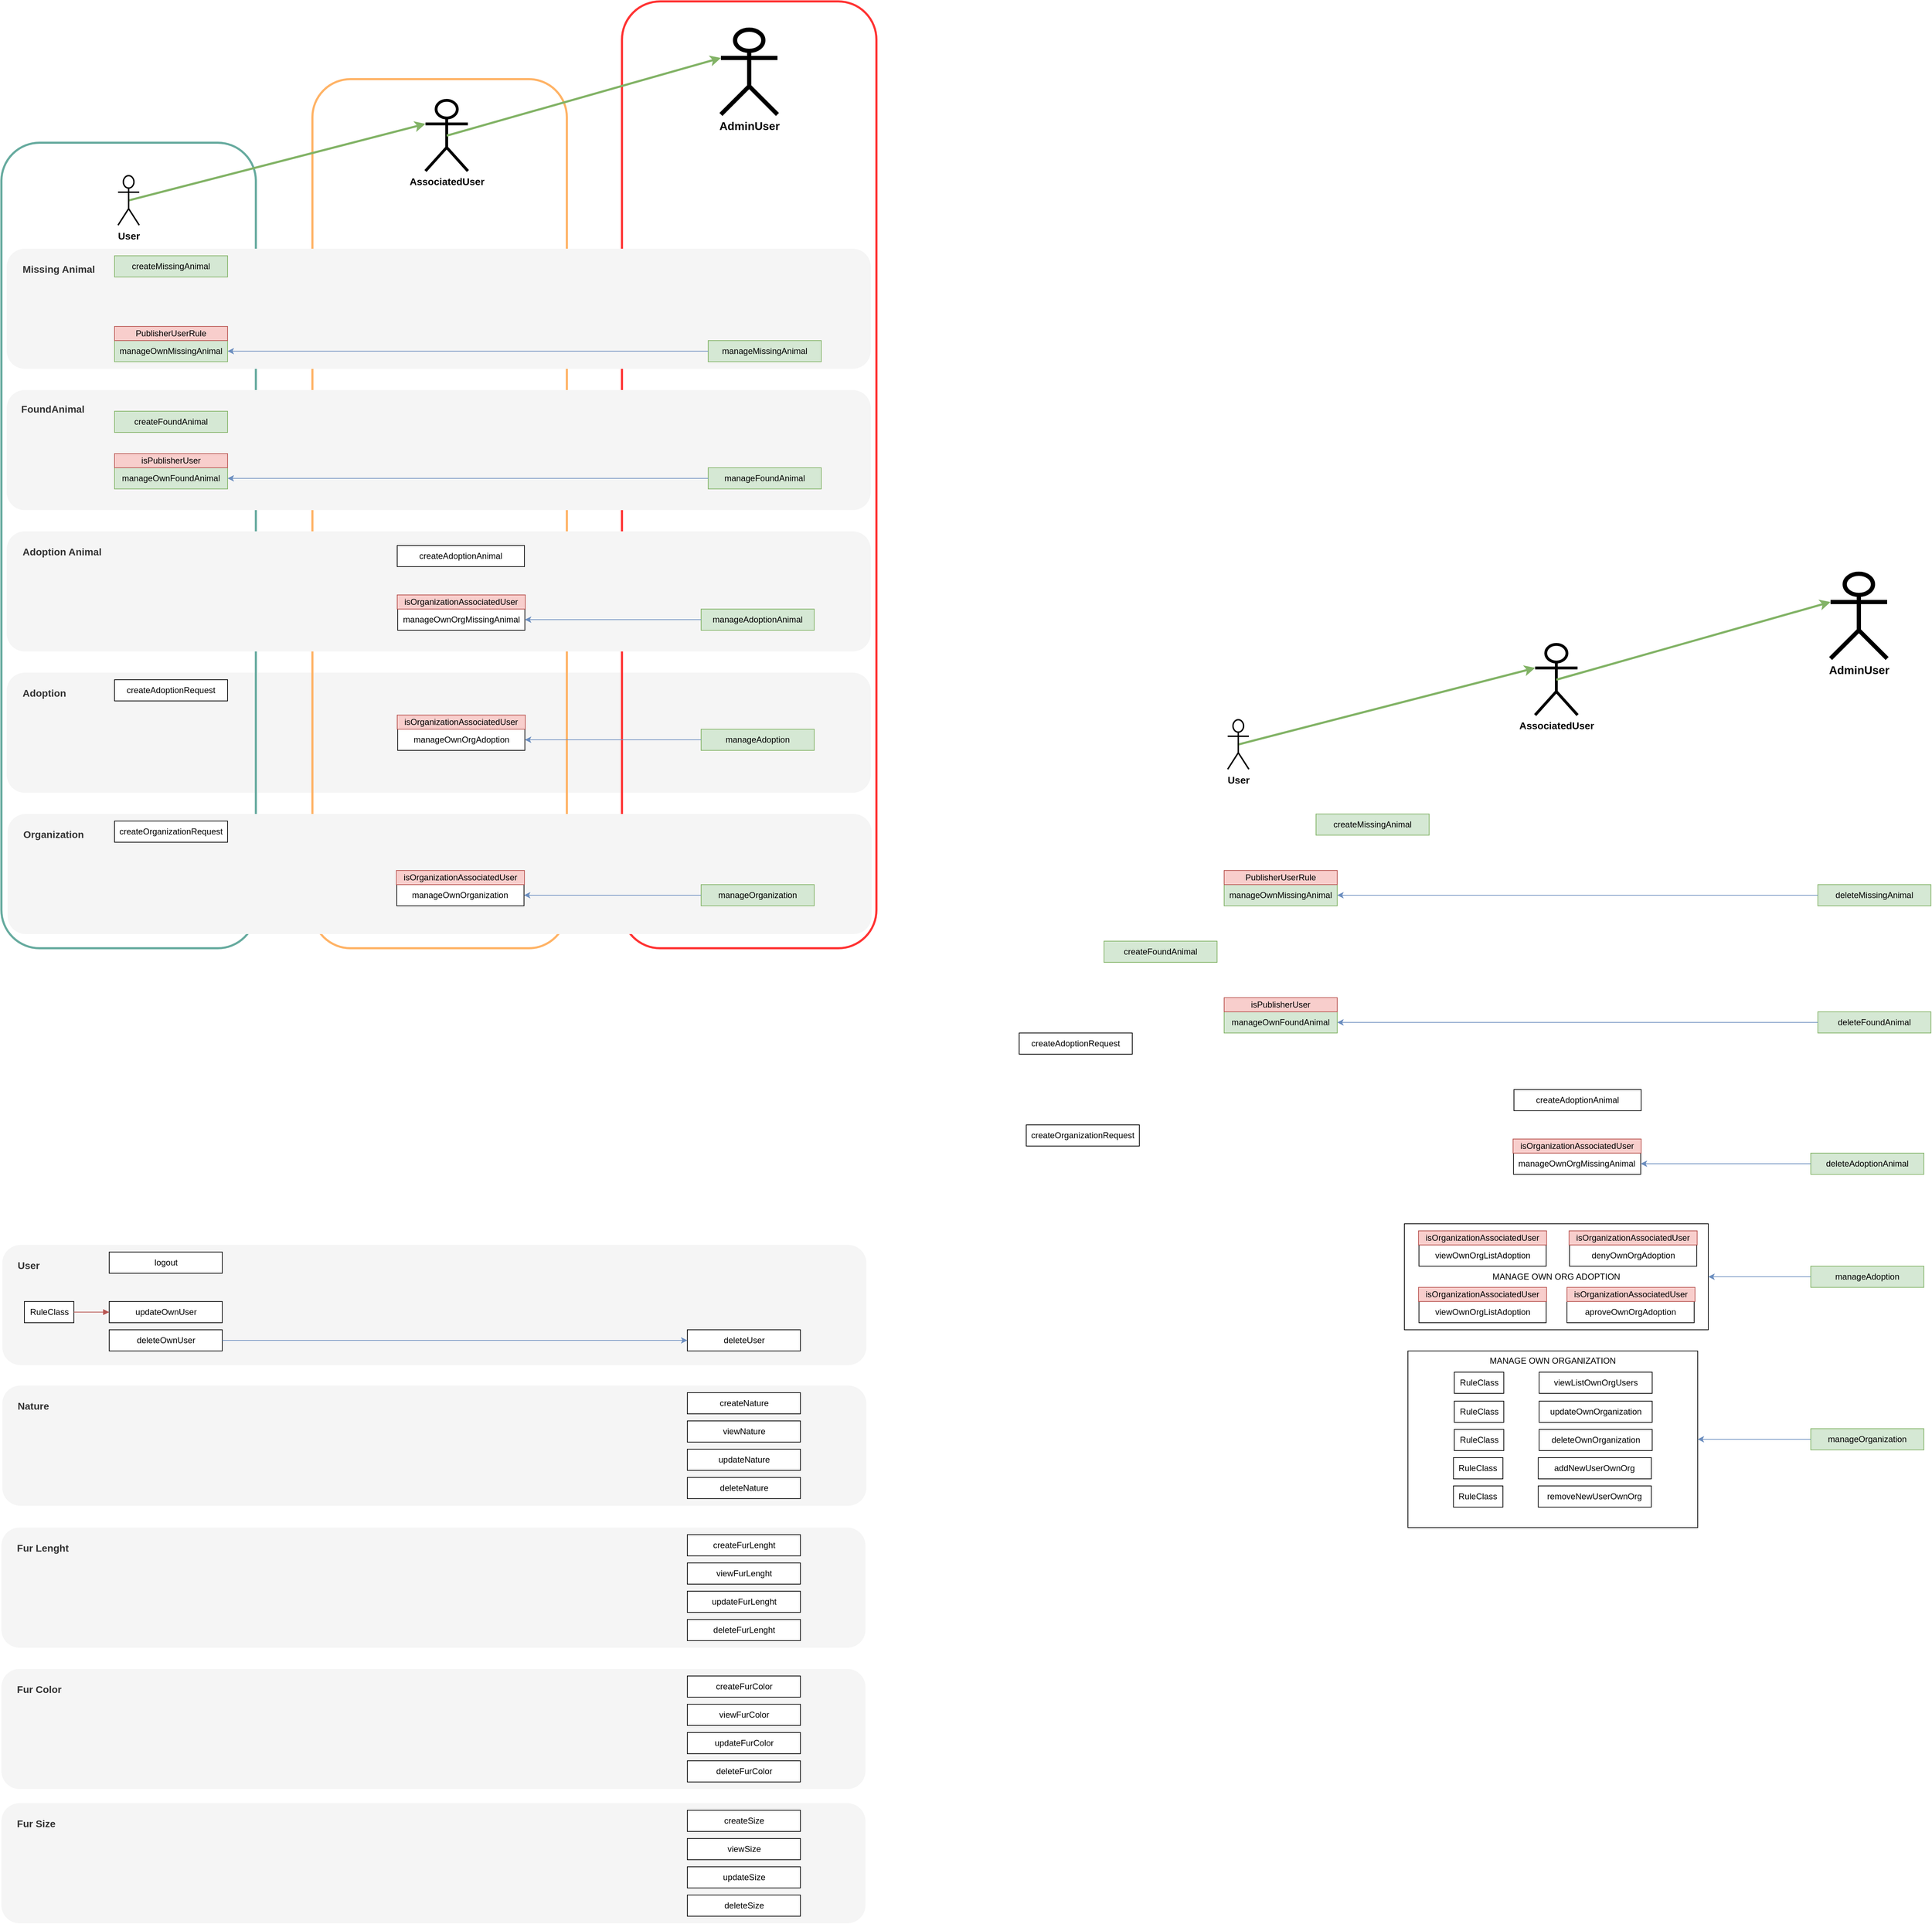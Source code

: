 <mxfile version="12.9.13" type="device"><diagram id="ZhisW9BTZJQG64e--i_X" name="Page-1"><mxGraphModel dx="4032" dy="1151" grid="1" gridSize="10" guides="1" tooltips="1" connect="1" arrows="1" fold="1" page="1" pageScale="1" pageWidth="827" pageHeight="1169" math="0" shadow="0"><root><mxCell id="0"/><mxCell id="1" parent="0"/><mxCell id="1XfWi3p61Nwcnz9VcnRa-103" value="&lt;h3&gt;Adoption&lt;/h3&gt;" style="rounded=1;whiteSpace=wrap;html=1;strokeColor=none;strokeWidth=3;fillColor=#f5f5f5;fontColor=#333333;align=left;verticalAlign=top;spacingLeft=20;" parent="1" vertex="1"><mxGeometry x="-2432.5" y="990" width="1222.5" height="170" as="geometry"/></mxCell><mxCell id="1XfWi3p61Nwcnz9VcnRa-70" value="" style="rounded=1;whiteSpace=wrap;html=1;strokeWidth=3;fillColor=none;strokeColor=#FFB366;" parent="1" vertex="1"><mxGeometry x="-2000" y="150" width="360" height="1230" as="geometry"/></mxCell><mxCell id="1XfWi3p61Nwcnz9VcnRa-206" value="" style="rounded=1;whiteSpace=wrap;html=1;strokeWidth=3;fillColor=none;strokeColor=#FF3333;" parent="1" vertex="1"><mxGeometry x="-1562" y="40" width="360" height="1340" as="geometry"/></mxCell><mxCell id="1XfWi3p61Nwcnz9VcnRa-69" value="" style="rounded=1;whiteSpace=wrap;html=1;strokeWidth=3;fillColor=none;strokeColor=#67AB9F;" parent="1" vertex="1"><mxGeometry x="-2440" y="240" width="360" height="1140" as="geometry"/></mxCell><mxCell id="1XfWi3p61Nwcnz9VcnRa-109" value="&lt;h3&gt;Fur Size&lt;/h3&gt;" style="rounded=1;whiteSpace=wrap;html=1;strokeColor=none;strokeWidth=3;fillColor=#f5f5f5;fontColor=#333333;align=left;verticalAlign=top;spacingLeft=20;" parent="1" vertex="1"><mxGeometry x="-2440" y="2590" width="1222.5" height="170" as="geometry"/></mxCell><mxCell id="1XfWi3p61Nwcnz9VcnRa-108" value="&lt;h3&gt;Fur Color&lt;/h3&gt;" style="rounded=1;whiteSpace=wrap;html=1;strokeColor=none;strokeWidth=3;fillColor=#f5f5f5;fontColor=#333333;align=left;verticalAlign=top;spacingLeft=20;" parent="1" vertex="1"><mxGeometry x="-2440" y="2400" width="1222.5" height="170" as="geometry"/></mxCell><mxCell id="1XfWi3p61Nwcnz9VcnRa-107" value="&lt;h3&gt;Fur Lenght&lt;/h3&gt;" style="rounded=1;whiteSpace=wrap;html=1;strokeColor=none;strokeWidth=3;fillColor=#f5f5f5;fontColor=#333333;align=left;verticalAlign=top;spacingLeft=20;" parent="1" vertex="1"><mxGeometry x="-2440" y="2200" width="1222.5" height="170" as="geometry"/></mxCell><mxCell id="1XfWi3p61Nwcnz9VcnRa-132" value="&lt;h3&gt;Nature&lt;/h3&gt;" style="rounded=1;whiteSpace=wrap;html=1;strokeColor=none;strokeWidth=3;fillColor=#f5f5f5;fontColor=#333333;align=left;verticalAlign=top;spacingLeft=20;" parent="1" vertex="1"><mxGeometry x="-2438.75" y="1999" width="1222.5" height="170" as="geometry"/></mxCell><mxCell id="1XfWi3p61Nwcnz9VcnRa-105" value="&lt;h3&gt;User&lt;/h3&gt;" style="rounded=1;whiteSpace=wrap;html=1;strokeColor=none;strokeWidth=3;fillColor=#f5f5f5;fontColor=#333333;align=left;verticalAlign=top;spacingLeft=20;" parent="1" vertex="1"><mxGeometry x="-2438.75" y="1800" width="1222.5" height="170" as="geometry"/></mxCell><mxCell id="1XfWi3p61Nwcnz9VcnRa-104" value="&lt;h3&gt;Organization&lt;/h3&gt;" style="rounded=1;whiteSpace=wrap;html=1;strokeColor=none;strokeWidth=3;fillColor=#f5f5f5;fontColor=#333333;align=left;verticalAlign=top;spacingLeft=20;" parent="1" vertex="1"><mxGeometry x="-2431.25" y="1190" width="1222.5" height="170" as="geometry"/></mxCell><mxCell id="1XfWi3p61Nwcnz9VcnRa-85" value="&lt;h3&gt;Adoption Animal&lt;/h3&gt;" style="rounded=1;whiteSpace=wrap;html=1;strokeColor=none;strokeWidth=3;fillColor=#f5f5f5;fontColor=#333333;align=left;verticalAlign=top;spacingLeft=20;" parent="1" vertex="1"><mxGeometry x="-2432.5" y="790" width="1222.5" height="170" as="geometry"/></mxCell><mxCell id="1XfWi3p61Nwcnz9VcnRa-96" value="&lt;h3&gt;FoundAnimal&lt;/h3&gt;" style="rounded=1;whiteSpace=wrap;html=1;strokeColor=none;strokeWidth=3;fillColor=#f5f5f5;fontColor=#333333;align=left;verticalAlign=top;spacingLeft=20;spacingTop=0;spacing=0;" parent="1" vertex="1"><mxGeometry x="-2432.5" y="590" width="1222.5" height="170" as="geometry"/></mxCell><mxCell id="1XfWi3p61Nwcnz9VcnRa-97" value="&lt;h3&gt;Missing Animal&lt;/h3&gt;" style="rounded=1;whiteSpace=wrap;html=1;strokeWidth=3;fillColor=#f5f5f5;strokeColor=none;fontColor=#333333;align=left;verticalAlign=top;fontSize=12;spacingLeft=20;" parent="1" vertex="1"><mxGeometry x="-2432.5" y="390" width="1222.5" height="170" as="geometry"/></mxCell><mxCell id="1XfWi3p61Nwcnz9VcnRa-3" value="" style="rounded=0;orthogonalLoop=1;jettySize=auto;html=1;fillColor=#d5e8d4;strokeColor=#82b366;strokeWidth=3;exitX=0.5;exitY=0.5;exitDx=0;exitDy=0;exitPerimeter=0;entryX=0;entryY=0.333;entryDx=0;entryDy=0;entryPerimeter=0;" parent="1" source="1XfWi3p61Nwcnz9VcnRa-2" target="1XfWi3p61Nwcnz9VcnRa-1" edge="1"><mxGeometry relative="1" as="geometry"><mxPoint x="-1840" y="250" as="sourcePoint"/></mxGeometry></mxCell><mxCell id="1XfWi3p61Nwcnz9VcnRa-1" value="AssociatedUser" style="shape=umlActor;verticalLabelPosition=bottom;labelBackgroundColor=#ffffff;verticalAlign=top;html=1;strokeWidth=4;fontSize=14;perimeterSpacing=0;fontStyle=1" parent="1" vertex="1"><mxGeometry x="-1840" y="180" width="60" height="100" as="geometry"/></mxCell><mxCell id="1XfWi3p61Nwcnz9VcnRa-13" style="rounded=0;orthogonalLoop=1;jettySize=auto;html=1;fillColor=#d5e8d4;strokeColor=#82b366;strokeWidth=3;exitX=0.5;exitY=0.5;exitDx=0;exitDy=0;exitPerimeter=0;entryX=0;entryY=0.333;entryDx=0;entryDy=0;entryPerimeter=0;" parent="1" source="1XfWi3p61Nwcnz9VcnRa-1" target="1XfWi3p61Nwcnz9VcnRa-207" edge="1"><mxGeometry relative="1" as="geometry"><mxPoint x="-1420.75" y="157.983" as="sourcePoint"/><mxPoint x="-1740" y="60" as="targetPoint"/></mxGeometry></mxCell><mxCell id="1XfWi3p61Nwcnz9VcnRa-38" value="createMissingAnimal" style="whiteSpace=wrap;html=1;align=center;fillColor=#d5e8d4;strokeColor=#82b366;" parent="1" vertex="1"><mxGeometry x="-2280" y="400" width="160" height="30" as="geometry"/></mxCell><mxCell id="1XfWi3p61Nwcnz9VcnRa-42" value="createAdoptionAnimal" style="whiteSpace=wrap;html=1;align=center;" parent="1" vertex="1"><mxGeometry x="-1880" y="810" width="180" height="30" as="geometry"/></mxCell><mxCell id="1XfWi3p61Nwcnz9VcnRa-43" value="manageOwnOrgMissingAnimal" style="whiteSpace=wrap;html=1;align=center;" parent="1" vertex="1"><mxGeometry x="-1879.36" y="900" width="180" height="30" as="geometry"/></mxCell><mxCell id="1XfWi3p61Nwcnz9VcnRa-46" value="createFoundAnimal" style="whiteSpace=wrap;html=1;align=center;fillColor=#d5e8d4;strokeColor=#82b366;" parent="1" vertex="1"><mxGeometry x="-2280" y="620" width="160" height="30" as="geometry"/></mxCell><mxCell id="1XfWi3p61Nwcnz9VcnRa-60" value="manageMissingAnimal" style="whiteSpace=wrap;html=1;align=center;fillColor=#d5e8d4;strokeColor=#82b366;" parent="1" vertex="1"><mxGeometry x="-1440" y="520" width="160" height="30" as="geometry"/></mxCell><mxCell id="1XfWi3p61Nwcnz9VcnRa-64" value="manageFoundAnimal" style="whiteSpace=wrap;html=1;align=center;fillColor=#d5e8d4;strokeColor=#82b366;" parent="1" vertex="1"><mxGeometry x="-1440" y="700" width="160" height="30" as="geometry"/></mxCell><mxCell id="1XfWi3p61Nwcnz9VcnRa-65" value="" style="rounded=0;orthogonalLoop=1;jettySize=auto;html=1;fillColor=#dae8fc;strokeColor=#6c8ebf;strokeWidth=1;exitX=0;exitY=0.5;exitDx=0;exitDy=0;entryX=1;entryY=0.5;entryDx=0;entryDy=0;" parent="1" source="1XfWi3p61Nwcnz9VcnRa-60" target="1XfWi3p61Nwcnz9VcnRa-39" edge="1"><mxGeometry relative="1" as="geometry"><mxPoint x="-2110" y="505" as="sourcePoint"/><mxPoint x="-1510" y="505" as="targetPoint"/></mxGeometry></mxCell><mxCell id="1XfWi3p61Nwcnz9VcnRa-67" value="" style="rounded=0;orthogonalLoop=1;jettySize=auto;html=1;fillColor=#dae8fc;strokeColor=#6c8ebf;strokeWidth=1;exitX=0;exitY=0.5;exitDx=0;exitDy=0;entryX=1;entryY=0.5;entryDx=0;entryDy=0;" parent="1" source="1XfWi3p61Nwcnz9VcnRa-64" target="1XfWi3p61Nwcnz9VcnRa-45" edge="1"><mxGeometry relative="1" as="geometry"><mxPoint x="-2110" y="705" as="sourcePoint"/><mxPoint x="-1510" y="705" as="targetPoint"/></mxGeometry></mxCell><mxCell id="1XfWi3p61Nwcnz9VcnRa-82" value="manageAdoptionAnimal" style="whiteSpace=wrap;html=1;align=center;fillColor=#d5e8d4;strokeColor=#82b366;" parent="1" vertex="1"><mxGeometry x="-1450" y="900" width="160" height="30" as="geometry"/></mxCell><mxCell id="1XfWi3p61Nwcnz9VcnRa-84" value="" style="rounded=0;orthogonalLoop=1;jettySize=auto;html=1;fillColor=#dae8fc;strokeColor=#6c8ebf;strokeWidth=1;exitX=0;exitY=0.5;exitDx=0;exitDy=0;entryX=1;entryY=0.5;entryDx=0;entryDy=0;" parent="1" source="1XfWi3p61Nwcnz9VcnRa-82" target="1XfWi3p61Nwcnz9VcnRa-43" edge="1"><mxGeometry relative="1" as="geometry"><mxPoint x="-1660" y="835" as="sourcePoint"/><mxPoint x="-1442" y="835" as="targetPoint"/></mxGeometry></mxCell><mxCell id="1XfWi3p61Nwcnz9VcnRa-2" value="User" style="shape=umlActor;verticalLabelPosition=bottom;labelBackgroundColor=#ffffff;verticalAlign=top;html=1;strokeWidth=2;fontSize=14;perimeterSpacing=0;fontStyle=1" parent="1" vertex="1"><mxGeometry x="-2275" y="286.667" width="30" height="70" as="geometry"/></mxCell><mxCell id="1XfWi3p61Nwcnz9VcnRa-75" style="edgeStyle=none;rounded=0;orthogonalLoop=1;jettySize=auto;html=1;exitX=0.5;exitY=0;exitDx=0;exitDy=0;strokeColor=#6c8ebf;strokeWidth=1;fillColor=#dae8fc;" parent="1" edge="1"><mxGeometry relative="1" as="geometry"><mxPoint x="-2200" y="640" as="sourcePoint"/><mxPoint x="-2200" y="640" as="targetPoint"/></mxGeometry></mxCell><mxCell id="1XfWi3p61Nwcnz9VcnRa-101" value="createAdoptionRequest" style="whiteSpace=wrap;html=1;align=center;" parent="1" vertex="1"><mxGeometry x="-2280" y="1000" width="160" height="30" as="geometry"/></mxCell><mxCell id="1XfWi3p61Nwcnz9VcnRa-116" value="createOrganizationRequest" style="whiteSpace=wrap;html=1;align=center;" parent="1" vertex="1"><mxGeometry x="-2280" y="1200" width="160" height="30" as="geometry"/></mxCell><mxCell id="1XfWi3p61Nwcnz9VcnRa-133" value="createNature" style="whiteSpace=wrap;html=1;align=center;" parent="1" vertex="1"><mxGeometry x="-1469.5" y="2009" width="160" height="30" as="geometry"/></mxCell><mxCell id="1XfWi3p61Nwcnz9VcnRa-134" value="updateNature" style="whiteSpace=wrap;html=1;align=center;" parent="1" vertex="1"><mxGeometry x="-1469.5" y="2089" width="160" height="30" as="geometry"/></mxCell><mxCell id="1XfWi3p61Nwcnz9VcnRa-135" value="deleteNature" style="whiteSpace=wrap;html=1;align=center;" parent="1" vertex="1"><mxGeometry x="-1469.5" y="2129" width="160" height="30" as="geometry"/></mxCell><mxCell id="1XfWi3p61Nwcnz9VcnRa-136" value="viewNature" style="whiteSpace=wrap;html=1;align=center;" parent="1" vertex="1"><mxGeometry x="-1469.5" y="2049" width="160" height="30" as="geometry"/></mxCell><mxCell id="1XfWi3p61Nwcnz9VcnRa-141" value="createFurColor" style="whiteSpace=wrap;html=1;align=center;" parent="1" vertex="1"><mxGeometry x="-1469.5" y="2410" width="160" height="30" as="geometry"/></mxCell><mxCell id="1XfWi3p61Nwcnz9VcnRa-144" value="viewFurColor" style="whiteSpace=wrap;html=1;align=center;" parent="1" vertex="1"><mxGeometry x="-1469.5" y="2450" width="160" height="30" as="geometry"/></mxCell><mxCell id="1XfWi3p61Nwcnz9VcnRa-142" value="updateFurColor" style="whiteSpace=wrap;html=1;align=center;" parent="1" vertex="1"><mxGeometry x="-1469.5" y="2490" width="160" height="30" as="geometry"/></mxCell><mxCell id="1XfWi3p61Nwcnz9VcnRa-143" value="deleteFurColor" style="whiteSpace=wrap;html=1;align=center;" parent="1" vertex="1"><mxGeometry x="-1469.5" y="2530" width="160" height="30" as="geometry"/></mxCell><mxCell id="1XfWi3p61Nwcnz9VcnRa-145" value="createSize" style="whiteSpace=wrap;html=1;align=center;" parent="1" vertex="1"><mxGeometry x="-1469.5" y="2600" width="160" height="30" as="geometry"/></mxCell><mxCell id="1XfWi3p61Nwcnz9VcnRa-148" value="viewSize" style="whiteSpace=wrap;html=1;align=center;" parent="1" vertex="1"><mxGeometry x="-1469.5" y="2640" width="160" height="30" as="geometry"/></mxCell><mxCell id="1XfWi3p61Nwcnz9VcnRa-146" value="updateSize" style="whiteSpace=wrap;html=1;align=center;" parent="1" vertex="1"><mxGeometry x="-1469.5" y="2680" width="160" height="30" as="geometry"/></mxCell><mxCell id="1XfWi3p61Nwcnz9VcnRa-147" value="deleteSize" style="whiteSpace=wrap;html=1;align=center;" parent="1" vertex="1"><mxGeometry x="-1469.5" y="2720" width="160" height="30" as="geometry"/></mxCell><mxCell id="1XfWi3p61Nwcnz9VcnRa-207" value="AdminUser" style="shape=umlActor;verticalLabelPosition=bottom;labelBackgroundColor=#ffffff;verticalAlign=top;html=1;strokeWidth=6;fontSize=16;perimeterSpacing=0;fontStyle=1" parent="1" vertex="1"><mxGeometry x="-1422" y="80" width="80" height="120" as="geometry"/></mxCell><mxCell id="1XfWi3p61Nwcnz9VcnRa-210" value="createFurLenght" style="whiteSpace=wrap;html=1;align=center;" parent="1" vertex="1"><mxGeometry x="-1469.5" y="2210" width="160" height="30" as="geometry"/></mxCell><mxCell id="1XfWi3p61Nwcnz9VcnRa-211" value="viewFurLenght" style="whiteSpace=wrap;html=1;align=center;" parent="1" vertex="1"><mxGeometry x="-1469.5" y="2250" width="160" height="30" as="geometry"/></mxCell><mxCell id="1XfWi3p61Nwcnz9VcnRa-212" value="updateFurLenght" style="whiteSpace=wrap;html=1;align=center;" parent="1" vertex="1"><mxGeometry x="-1469.5" y="2290" width="160" height="30" as="geometry"/></mxCell><mxCell id="1XfWi3p61Nwcnz9VcnRa-213" value="deleteFurLenght" style="whiteSpace=wrap;html=1;align=center;" parent="1" vertex="1"><mxGeometry x="-1469.5" y="2330" width="160" height="30" as="geometry"/></mxCell><mxCell id="1XfWi3p61Nwcnz9VcnRa-216" value="logout" style="whiteSpace=wrap;html=1;align=center;" parent="1" vertex="1"><mxGeometry x="-2287.5" y="1810" width="160" height="30" as="geometry"/></mxCell><mxCell id="1XfWi3p61Nwcnz9VcnRa-235" value="updateOwnUser" style="whiteSpace=wrap;html=1;align=center;" parent="1" vertex="1"><mxGeometry x="-2287.5" y="1880" width="160" height="30" as="geometry"/></mxCell><mxCell id="1XfWi3p61Nwcnz9VcnRa-236" value="RuleClass" style="whiteSpace=wrap;html=1;align=center;" parent="1" vertex="1"><mxGeometry x="-2407.5" y="1880" width="70" height="30" as="geometry"/></mxCell><mxCell id="1XfWi3p61Nwcnz9VcnRa-238" value="deleteUser" style="whiteSpace=wrap;html=1;align=center;" parent="1" vertex="1"><mxGeometry x="-1469.5" y="1920" width="160" height="30" as="geometry"/></mxCell><mxCell id="1XfWi3p61Nwcnz9VcnRa-241" value="deleteOwnUser" style="whiteSpace=wrap;html=1;align=center;" parent="1" vertex="1"><mxGeometry x="-2287.5" y="1920" width="160" height="30" as="geometry"/></mxCell><mxCell id="1XfWi3p61Nwcnz9VcnRa-242" value="" style="rounded=0;orthogonalLoop=1;jettySize=auto;html=1;fillColor=#dae8fc;strokeColor=#6c8ebf;strokeWidth=1;exitX=1;exitY=0.5;exitDx=0;exitDy=0;entryX=0;entryY=0.5;entryDx=0;entryDy=0;" parent="1" source="1XfWi3p61Nwcnz9VcnRa-241" target="1XfWi3p61Nwcnz9VcnRa-238" edge="1"><mxGeometry relative="1" as="geometry"><mxPoint x="-2117.5" y="1875" as="sourcePoint"/><mxPoint x="-1459.5" y="1875" as="targetPoint"/></mxGeometry></mxCell><mxCell id="1XfWi3p61Nwcnz9VcnRa-243" value="" style="endArrow=block;endFill=1;html=1;exitX=1;exitY=0.5;exitDx=0;exitDy=0;fillColor=#f8cecc;strokeColor=#b85450;entryX=0;entryY=0.5;entryDx=0;entryDy=0;" parent="1" source="1XfWi3p61Nwcnz9VcnRa-236" target="1XfWi3p61Nwcnz9VcnRa-235" edge="1"><mxGeometry width="160" relative="1" as="geometry"><mxPoint x="-1887.5" y="1715" as="sourcePoint"/><mxPoint x="-1837.5" y="1715" as="targetPoint"/></mxGeometry></mxCell><mxCell id="a-IrQEkdUPOUQQ-Qgmmh-5" value="isOrganizationAssociatedUser" style="whiteSpace=wrap;html=1;align=center;fillColor=#f8cecc;strokeColor=#b85450;" parent="1" vertex="1"><mxGeometry x="-1879.99" y="880" width="181.25" height="20" as="geometry"/></mxCell><mxCell id="a-IrQEkdUPOUQQ-Qgmmh-41" value="manageAdoption" style="whiteSpace=wrap;html=1;align=center;fillColor=#d5e8d4;strokeColor=#82b366;" parent="1" vertex="1"><mxGeometry x="-1450" y="1070" width="160" height="30" as="geometry"/></mxCell><mxCell id="a-IrQEkdUPOUQQ-Qgmmh-59" value="manageOrganization" style="whiteSpace=wrap;html=1;align=center;fillColor=#d5e8d4;strokeColor=#82b366;" parent="1" vertex="1"><mxGeometry x="-1450" y="1290" width="160" height="30" as="geometry"/></mxCell><mxCell id="a-IrQEkdUPOUQQ-Qgmmh-60" value="" style="rounded=0;orthogonalLoop=1;jettySize=auto;html=1;fillColor=#dae8fc;strokeColor=#6c8ebf;strokeWidth=1;exitX=0;exitY=0.5;exitDx=0;exitDy=0;entryX=1;entryY=0.5;entryDx=0;entryDy=0;" parent="1" source="a-IrQEkdUPOUQQ-Qgmmh-59" target="AOamWxrbzCObjracXxYK-3" edge="1"><mxGeometry relative="1" as="geometry"><mxPoint x="-1585.43" y="1115" as="sourcePoint"/><mxPoint x="-1610" y="1305" as="targetPoint"/></mxGeometry></mxCell><mxCell id="a-IrQEkdUPOUQQ-Qgmmh-42" value="" style="rounded=0;orthogonalLoop=1;jettySize=auto;html=1;fillColor=#dae8fc;strokeColor=#6c8ebf;strokeWidth=1;exitX=0;exitY=0.5;exitDx=0;exitDy=0;entryX=1;entryY=0.5;entryDx=0;entryDy=0;" parent="1" source="a-IrQEkdUPOUQQ-Qgmmh-41" target="AOamWxrbzCObjracXxYK-1" edge="1"><mxGeometry relative="1" as="geometry"><mxPoint x="-1650" y="955" as="sourcePoint"/><mxPoint x="-1595.0" y="1075" as="targetPoint"/></mxGeometry></mxCell><mxCell id="a-IrQEkdUPOUQQ-Qgmmh-63" value="" style="group" parent="1" vertex="1" connectable="0"><mxGeometry x="-2280" y="500" width="160" height="50" as="geometry"/></mxCell><mxCell id="1XfWi3p61Nwcnz9VcnRa-39" value="manageOwnMissingAnimal" style="whiteSpace=wrap;html=1;align=center;fillColor=#d5e8d4;strokeColor=#82b366;" parent="a-IrQEkdUPOUQQ-Qgmmh-63" vertex="1"><mxGeometry y="20" width="160" height="30" as="geometry"/></mxCell><mxCell id="1XfWi3p61Nwcnz9VcnRa-52" value="PublisherUserRule" style="whiteSpace=wrap;html=1;align=center;fillColor=#f8cecc;strokeColor=#b85450;" parent="a-IrQEkdUPOUQQ-Qgmmh-63" vertex="1"><mxGeometry width="160" height="20" as="geometry"/></mxCell><mxCell id="a-IrQEkdUPOUQQ-Qgmmh-64" value="" style="group" parent="1" vertex="1" connectable="0"><mxGeometry x="-2280" y="680" width="160" height="50" as="geometry"/></mxCell><mxCell id="1XfWi3p61Nwcnz9VcnRa-45" value="manageOwnFoundAnimal" style="whiteSpace=wrap;html=1;align=center;fillColor=#d5e8d4;strokeColor=#82b366;" parent="a-IrQEkdUPOUQQ-Qgmmh-64" vertex="1"><mxGeometry y="20" width="160" height="30" as="geometry"/></mxCell><mxCell id="a-IrQEkdUPOUQQ-Qgmmh-2" value="isPublisherUser" style="whiteSpace=wrap;html=1;align=center;fillColor=#f8cecc;strokeColor=#b85450;" parent="a-IrQEkdUPOUQQ-Qgmmh-64" vertex="1"><mxGeometry width="160" height="20" as="geometry"/></mxCell><mxCell id="a-IrQEkdUPOUQQ-Qgmmh-73" value="" style="rounded=0;orthogonalLoop=1;jettySize=auto;html=1;fillColor=#d5e8d4;strokeColor=#82b366;strokeWidth=3;exitX=0.5;exitY=0.5;exitDx=0;exitDy=0;exitPerimeter=0;entryX=0;entryY=0.333;entryDx=0;entryDy=0;entryPerimeter=0;" parent="1" source="a-IrQEkdUPOUQQ-Qgmmh-86" target="a-IrQEkdUPOUQQ-Qgmmh-74" edge="1"><mxGeometry relative="1" as="geometry"><mxPoint x="-270" y="1020" as="sourcePoint"/></mxGeometry></mxCell><mxCell id="a-IrQEkdUPOUQQ-Qgmmh-74" value="AssociatedUser" style="shape=umlActor;verticalLabelPosition=bottom;labelBackgroundColor=#ffffff;verticalAlign=top;html=1;strokeWidth=4;fontSize=14;perimeterSpacing=0;fontStyle=1" parent="1" vertex="1"><mxGeometry x="-270" y="950" width="60" height="100" as="geometry"/></mxCell><mxCell id="a-IrQEkdUPOUQQ-Qgmmh-75" style="rounded=0;orthogonalLoop=1;jettySize=auto;html=1;fillColor=#d5e8d4;strokeColor=#82b366;strokeWidth=3;exitX=0.5;exitY=0.5;exitDx=0;exitDy=0;exitPerimeter=0;entryX=0;entryY=0.333;entryDx=0;entryDy=0;entryPerimeter=0;" parent="1" source="a-IrQEkdUPOUQQ-Qgmmh-74" target="a-IrQEkdUPOUQQ-Qgmmh-90" edge="1"><mxGeometry relative="1" as="geometry"><mxPoint x="149.25" y="927.983" as="sourcePoint"/><mxPoint x="-170" y="830" as="targetPoint"/></mxGeometry></mxCell><mxCell id="a-IrQEkdUPOUQQ-Qgmmh-76" value="createMissingAnimal" style="whiteSpace=wrap;html=1;align=center;fillColor=#d5e8d4;strokeColor=#82b366;" parent="1" vertex="1"><mxGeometry x="-580" y="1190" width="160" height="30" as="geometry"/></mxCell><mxCell id="a-IrQEkdUPOUQQ-Qgmmh-77" value="createAdoptionAnimal" style="whiteSpace=wrap;html=1;align=center;" parent="1" vertex="1"><mxGeometry x="-300" y="1580" width="180" height="30" as="geometry"/></mxCell><mxCell id="a-IrQEkdUPOUQQ-Qgmmh-78" value="manageOwnOrgMissingAnimal" style="whiteSpace=wrap;html=1;align=center;" parent="1" vertex="1"><mxGeometry x="-300.62" y="1670" width="180" height="30" as="geometry"/></mxCell><mxCell id="a-IrQEkdUPOUQQ-Qgmmh-79" value="createFoundAnimal" style="whiteSpace=wrap;html=1;align=center;fillColor=#d5e8d4;strokeColor=#82b366;" parent="1" vertex="1"><mxGeometry x="-880" y="1370" width="160" height="30" as="geometry"/></mxCell><mxCell id="a-IrQEkdUPOUQQ-Qgmmh-80" value="deleteMissingAnimal" style="whiteSpace=wrap;html=1;align=center;fillColor=#d5e8d4;strokeColor=#82b366;" parent="1" vertex="1"><mxGeometry x="130" y="1290" width="160" height="30" as="geometry"/></mxCell><mxCell id="a-IrQEkdUPOUQQ-Qgmmh-81" value="deleteFoundAnimal" style="whiteSpace=wrap;html=1;align=center;fillColor=#d5e8d4;strokeColor=#82b366;" parent="1" vertex="1"><mxGeometry x="130" y="1470" width="160" height="30" as="geometry"/></mxCell><mxCell id="a-IrQEkdUPOUQQ-Qgmmh-82" value="" style="rounded=0;orthogonalLoop=1;jettySize=auto;html=1;fillColor=#dae8fc;strokeColor=#6c8ebf;strokeWidth=1;exitX=0;exitY=0.5;exitDx=0;exitDy=0;entryX=1;entryY=0.5;entryDx=0;entryDy=0;" parent="1" source="a-IrQEkdUPOUQQ-Qgmmh-80" target="a-IrQEkdUPOUQQ-Qgmmh-126" edge="1"><mxGeometry relative="1" as="geometry"><mxPoint x="-540" y="1275" as="sourcePoint"/><mxPoint x="60" y="1275" as="targetPoint"/></mxGeometry></mxCell><mxCell id="a-IrQEkdUPOUQQ-Qgmmh-83" value="" style="rounded=0;orthogonalLoop=1;jettySize=auto;html=1;fillColor=#dae8fc;strokeColor=#6c8ebf;strokeWidth=1;exitX=0;exitY=0.5;exitDx=0;exitDy=0;entryX=1;entryY=0.5;entryDx=0;entryDy=0;" parent="1" source="a-IrQEkdUPOUQQ-Qgmmh-81" target="a-IrQEkdUPOUQQ-Qgmmh-129" edge="1"><mxGeometry relative="1" as="geometry"><mxPoint x="-540" y="1475" as="sourcePoint"/><mxPoint x="60" y="1475" as="targetPoint"/></mxGeometry></mxCell><mxCell id="a-IrQEkdUPOUQQ-Qgmmh-84" value="deleteAdoptionAnimal" style="whiteSpace=wrap;html=1;align=center;fillColor=#d5e8d4;strokeColor=#82b366;" parent="1" vertex="1"><mxGeometry x="120" y="1670" width="160" height="30" as="geometry"/></mxCell><mxCell id="a-IrQEkdUPOUQQ-Qgmmh-85" value="" style="rounded=0;orthogonalLoop=1;jettySize=auto;html=1;fillColor=#dae8fc;strokeColor=#6c8ebf;strokeWidth=1;exitX=0;exitY=0.5;exitDx=0;exitDy=0;entryX=1;entryY=0.5;entryDx=0;entryDy=0;" parent="1" source="a-IrQEkdUPOUQQ-Qgmmh-84" target="a-IrQEkdUPOUQQ-Qgmmh-78" edge="1"><mxGeometry relative="1" as="geometry"><mxPoint x="-90" y="1605" as="sourcePoint"/><mxPoint x="128" y="1605" as="targetPoint"/></mxGeometry></mxCell><mxCell id="a-IrQEkdUPOUQQ-Qgmmh-86" value="User" style="shape=umlActor;verticalLabelPosition=bottom;labelBackgroundColor=#ffffff;verticalAlign=top;html=1;strokeWidth=2;fontSize=14;perimeterSpacing=0;fontStyle=1" parent="1" vertex="1"><mxGeometry x="-705" y="1056.667" width="30" height="70" as="geometry"/></mxCell><mxCell id="a-IrQEkdUPOUQQ-Qgmmh-87" style="edgeStyle=none;rounded=0;orthogonalLoop=1;jettySize=auto;html=1;exitX=0.5;exitY=0;exitDx=0;exitDy=0;strokeColor=#6c8ebf;strokeWidth=1;fillColor=#dae8fc;" parent="1" edge="1"><mxGeometry relative="1" as="geometry"><mxPoint x="-630" y="1410" as="sourcePoint"/><mxPoint x="-630" y="1410" as="targetPoint"/></mxGeometry></mxCell><mxCell id="a-IrQEkdUPOUQQ-Qgmmh-88" value="createAdoptionRequest" style="whiteSpace=wrap;html=1;align=center;" parent="1" vertex="1"><mxGeometry x="-1000" y="1500" width="160" height="30" as="geometry"/></mxCell><mxCell id="a-IrQEkdUPOUQQ-Qgmmh-89" value="createOrganizationRequest" style="whiteSpace=wrap;html=1;align=center;" parent="1" vertex="1"><mxGeometry x="-990" y="1630" width="160" height="30" as="geometry"/></mxCell><mxCell id="a-IrQEkdUPOUQQ-Qgmmh-90" value="AdminUser" style="shape=umlActor;verticalLabelPosition=bottom;labelBackgroundColor=#ffffff;verticalAlign=top;html=1;strokeWidth=6;fontSize=16;perimeterSpacing=0;fontStyle=1" parent="1" vertex="1"><mxGeometry x="148" y="850" width="80" height="120" as="geometry"/></mxCell><mxCell id="a-IrQEkdUPOUQQ-Qgmmh-91" value="isOrganizationAssociatedUser" style="whiteSpace=wrap;html=1;align=center;fillColor=#f8cecc;strokeColor=#b85450;" parent="1" vertex="1"><mxGeometry x="-301.25" y="1650" width="181.25" height="20" as="geometry"/></mxCell><mxCell id="a-IrQEkdUPOUQQ-Qgmmh-92" value="" style="group" parent="1" vertex="1" connectable="0"><mxGeometry x="-455.01" y="1770" width="430.01" height="150" as="geometry"/></mxCell><mxCell id="a-IrQEkdUPOUQQ-Qgmmh-93" value="MANAGE OWN ORG ADOPTION" style="rounded=0;whiteSpace=wrap;html=1;gradientColor=#ffffff;" parent="a-IrQEkdUPOUQQ-Qgmmh-92" vertex="1"><mxGeometry width="430.01" height="150" as="geometry"/></mxCell><mxCell id="a-IrQEkdUPOUQQ-Qgmmh-94" value="" style="group" parent="a-IrQEkdUPOUQQ-Qgmmh-92" vertex="1" connectable="0"><mxGeometry x="20.0" y="90" width="181.25" height="50" as="geometry"/></mxCell><mxCell id="a-IrQEkdUPOUQQ-Qgmmh-95" value="" style="group" parent="a-IrQEkdUPOUQQ-Qgmmh-94" vertex="1" connectable="0"><mxGeometry width="181.25" height="50" as="geometry"/></mxCell><mxCell id="a-IrQEkdUPOUQQ-Qgmmh-96" value="viewOwnOrgListAdoption" style="whiteSpace=wrap;html=1;align=center;" parent="a-IrQEkdUPOUQQ-Qgmmh-95" vertex="1"><mxGeometry x="0.63" y="20" width="180" height="30" as="geometry"/></mxCell><mxCell id="a-IrQEkdUPOUQQ-Qgmmh-97" value="isOrganizationAssociatedUser" style="whiteSpace=wrap;html=1;align=center;fillColor=#f8cecc;strokeColor=#b85450;" parent="a-IrQEkdUPOUQQ-Qgmmh-95" vertex="1"><mxGeometry width="181.25" height="20" as="geometry"/></mxCell><mxCell id="a-IrQEkdUPOUQQ-Qgmmh-98" value="" style="group" parent="a-IrQEkdUPOUQQ-Qgmmh-92" vertex="1" connectable="0"><mxGeometry x="20" y="10" width="181.25" height="50" as="geometry"/></mxCell><mxCell id="a-IrQEkdUPOUQQ-Qgmmh-99" value="viewOwnOrgListAdoption" style="whiteSpace=wrap;html=1;align=center;" parent="a-IrQEkdUPOUQQ-Qgmmh-98" vertex="1"><mxGeometry x="0.63" y="20" width="180" height="30" as="geometry"/></mxCell><mxCell id="a-IrQEkdUPOUQQ-Qgmmh-100" value="isOrganizationAssociatedUser" style="whiteSpace=wrap;html=1;align=center;fillColor=#f8cecc;strokeColor=#b85450;" parent="a-IrQEkdUPOUQQ-Qgmmh-98" vertex="1"><mxGeometry width="181.25" height="20" as="geometry"/></mxCell><mxCell id="a-IrQEkdUPOUQQ-Qgmmh-101" value="" style="group" parent="a-IrQEkdUPOUQQ-Qgmmh-92" vertex="1" connectable="0"><mxGeometry x="230.0" y="90" width="181.25" height="50" as="geometry"/></mxCell><mxCell id="a-IrQEkdUPOUQQ-Qgmmh-102" value="" style="group" parent="a-IrQEkdUPOUQQ-Qgmmh-101" vertex="1" connectable="0"><mxGeometry width="181.25" height="50" as="geometry"/></mxCell><mxCell id="a-IrQEkdUPOUQQ-Qgmmh-103" value="aproveOwnOrgAdoption" style="whiteSpace=wrap;html=1;align=center;" parent="a-IrQEkdUPOUQQ-Qgmmh-102" vertex="1"><mxGeometry y="20" width="180" height="30" as="geometry"/></mxCell><mxCell id="a-IrQEkdUPOUQQ-Qgmmh-104" value="isOrganizationAssociatedUser" style="whiteSpace=wrap;html=1;align=center;fillColor=#f8cecc;strokeColor=#b85450;" parent="a-IrQEkdUPOUQQ-Qgmmh-102" vertex="1"><mxGeometry x="2.274e-13" width="181.25" height="20" as="geometry"/></mxCell><mxCell id="a-IrQEkdUPOUQQ-Qgmmh-105" value="" style="group" parent="a-IrQEkdUPOUQQ-Qgmmh-92" vertex="1" connectable="0"><mxGeometry x="233.0" y="10" width="181.25" height="50" as="geometry"/></mxCell><mxCell id="a-IrQEkdUPOUQQ-Qgmmh-106" value="" style="group" parent="a-IrQEkdUPOUQQ-Qgmmh-105" vertex="1" connectable="0"><mxGeometry width="181.25" height="50" as="geometry"/></mxCell><mxCell id="a-IrQEkdUPOUQQ-Qgmmh-107" value="denyOwnOrgAdoption" style="whiteSpace=wrap;html=1;align=center;" parent="a-IrQEkdUPOUQQ-Qgmmh-106" vertex="1"><mxGeometry x="0.63" y="20" width="180" height="30" as="geometry"/></mxCell><mxCell id="a-IrQEkdUPOUQQ-Qgmmh-108" value="isOrganizationAssociatedUser" style="whiteSpace=wrap;html=1;align=center;fillColor=#f8cecc;strokeColor=#b85450;" parent="a-IrQEkdUPOUQQ-Qgmmh-106" vertex="1"><mxGeometry width="181.25" height="20" as="geometry"/></mxCell><mxCell id="a-IrQEkdUPOUQQ-Qgmmh-109" value="manageAdoption" style="whiteSpace=wrap;html=1;align=center;fillColor=#d5e8d4;strokeColor=#82b366;" parent="1" vertex="1"><mxGeometry x="120" y="1830" width="160" height="30" as="geometry"/></mxCell><mxCell id="a-IrQEkdUPOUQQ-Qgmmh-110" value="" style="group" parent="1" vertex="1" connectable="0"><mxGeometry x="-450" y="1950" width="410" height="250" as="geometry"/></mxCell><mxCell id="a-IrQEkdUPOUQQ-Qgmmh-111" value="MANAGE OWN ORGANIZATION" style="rounded=0;whiteSpace=wrap;html=1;gradientColor=#ffffff;verticalAlign=top;" parent="a-IrQEkdUPOUQQ-Qgmmh-110" vertex="1"><mxGeometry width="410" height="250" as="geometry"/></mxCell><mxCell id="a-IrQEkdUPOUQQ-Qgmmh-112" value="updateOwnOrganization" style="whiteSpace=wrap;html=1;align=center;" parent="a-IrQEkdUPOUQQ-Qgmmh-110" vertex="1"><mxGeometry x="185.63" y="71" width="160" height="30" as="geometry"/></mxCell><mxCell id="a-IrQEkdUPOUQQ-Qgmmh-113" value="RuleClass" style="whiteSpace=wrap;html=1;align=center;" parent="a-IrQEkdUPOUQQ-Qgmmh-110" vertex="1"><mxGeometry x="65.63" y="71" width="70" height="30" as="geometry"/></mxCell><mxCell id="a-IrQEkdUPOUQQ-Qgmmh-114" value="deleteOwnOrganization" style="whiteSpace=wrap;html=1;align=center;" parent="a-IrQEkdUPOUQQ-Qgmmh-110" vertex="1"><mxGeometry x="185.63" y="111" width="160" height="30" as="geometry"/></mxCell><mxCell id="a-IrQEkdUPOUQQ-Qgmmh-115" value="RuleClass" style="whiteSpace=wrap;html=1;align=center;" parent="a-IrQEkdUPOUQQ-Qgmmh-110" vertex="1"><mxGeometry x="65.63" y="111" width="70" height="30" as="geometry"/></mxCell><mxCell id="a-IrQEkdUPOUQQ-Qgmmh-116" value="addNewUserOwnOrg" style="whiteSpace=wrap;html=1;align=center;" parent="a-IrQEkdUPOUQQ-Qgmmh-110" vertex="1"><mxGeometry x="184.38" y="151" width="160" height="30" as="geometry"/></mxCell><mxCell id="a-IrQEkdUPOUQQ-Qgmmh-117" value="RuleClass" style="whiteSpace=wrap;html=1;align=center;" parent="a-IrQEkdUPOUQQ-Qgmmh-110" vertex="1"><mxGeometry x="64.38" y="151" width="70" height="30" as="geometry"/></mxCell><mxCell id="a-IrQEkdUPOUQQ-Qgmmh-118" value="viewListOwnOrgUsers" style="whiteSpace=wrap;html=1;align=center;" parent="a-IrQEkdUPOUQQ-Qgmmh-110" vertex="1"><mxGeometry x="185.63" y="30" width="160" height="30" as="geometry"/></mxCell><mxCell id="a-IrQEkdUPOUQQ-Qgmmh-119" value="RuleClass" style="whiteSpace=wrap;html=1;align=center;" parent="a-IrQEkdUPOUQQ-Qgmmh-110" vertex="1"><mxGeometry x="65.63" y="30" width="70" height="30" as="geometry"/></mxCell><mxCell id="a-IrQEkdUPOUQQ-Qgmmh-120" value="removeNewUserOwnOrg" style="whiteSpace=wrap;html=1;align=center;" parent="a-IrQEkdUPOUQQ-Qgmmh-110" vertex="1"><mxGeometry x="184.38" y="191" width="160" height="30" as="geometry"/></mxCell><mxCell id="a-IrQEkdUPOUQQ-Qgmmh-121" value="RuleClass" style="whiteSpace=wrap;html=1;align=center;" parent="a-IrQEkdUPOUQQ-Qgmmh-110" vertex="1"><mxGeometry x="64.38" y="191" width="70" height="30" as="geometry"/></mxCell><mxCell id="a-IrQEkdUPOUQQ-Qgmmh-122" value="manageOrganization" style="whiteSpace=wrap;html=1;align=center;fillColor=#d5e8d4;strokeColor=#82b366;" parent="1" vertex="1"><mxGeometry x="120" y="2060" width="160" height="30" as="geometry"/></mxCell><mxCell id="a-IrQEkdUPOUQQ-Qgmmh-123" value="" style="rounded=0;orthogonalLoop=1;jettySize=auto;html=1;fillColor=#dae8fc;strokeColor=#6c8ebf;strokeWidth=1;exitX=0;exitY=0.5;exitDx=0;exitDy=0;" parent="1" source="a-IrQEkdUPOUQQ-Qgmmh-122" target="a-IrQEkdUPOUQQ-Qgmmh-111" edge="1"><mxGeometry relative="1" as="geometry"><mxPoint x="-15.43" y="1885" as="sourcePoint"/><mxPoint x="118" y="1885" as="targetPoint"/></mxGeometry></mxCell><mxCell id="a-IrQEkdUPOUQQ-Qgmmh-124" value="" style="rounded=0;orthogonalLoop=1;jettySize=auto;html=1;fillColor=#dae8fc;strokeColor=#6c8ebf;strokeWidth=1;exitX=0;exitY=0.5;exitDx=0;exitDy=0;entryX=1;entryY=0.5;entryDx=0;entryDy=0;" parent="1" source="a-IrQEkdUPOUQQ-Qgmmh-109" target="a-IrQEkdUPOUQQ-Qgmmh-93" edge="1"><mxGeometry relative="1" as="geometry"><mxPoint x="-80" y="1725" as="sourcePoint"/><mxPoint x="130" y="1725" as="targetPoint"/></mxGeometry></mxCell><mxCell id="a-IrQEkdUPOUQQ-Qgmmh-125" value="" style="group" parent="1" vertex="1" connectable="0"><mxGeometry x="-710" y="1270" width="160" height="50" as="geometry"/></mxCell><mxCell id="a-IrQEkdUPOUQQ-Qgmmh-126" value="manageOwnMissingAnimal" style="whiteSpace=wrap;html=1;align=center;fillColor=#d5e8d4;strokeColor=#82b366;" parent="a-IrQEkdUPOUQQ-Qgmmh-125" vertex="1"><mxGeometry y="20" width="160" height="30" as="geometry"/></mxCell><mxCell id="a-IrQEkdUPOUQQ-Qgmmh-127" value="PublisherUserRule" style="whiteSpace=wrap;html=1;align=center;fillColor=#f8cecc;strokeColor=#b85450;" parent="a-IrQEkdUPOUQQ-Qgmmh-125" vertex="1"><mxGeometry width="160" height="20" as="geometry"/></mxCell><mxCell id="a-IrQEkdUPOUQQ-Qgmmh-128" value="" style="group" parent="1" vertex="1" connectable="0"><mxGeometry x="-710" y="1450" width="160" height="50" as="geometry"/></mxCell><mxCell id="a-IrQEkdUPOUQQ-Qgmmh-129" value="manageOwnFoundAnimal" style="whiteSpace=wrap;html=1;align=center;fillColor=#d5e8d4;strokeColor=#82b366;" parent="a-IrQEkdUPOUQQ-Qgmmh-128" vertex="1"><mxGeometry y="20" width="160" height="30" as="geometry"/></mxCell><mxCell id="a-IrQEkdUPOUQQ-Qgmmh-130" value="isPublisherUser" style="whiteSpace=wrap;html=1;align=center;fillColor=#f8cecc;strokeColor=#b85450;" parent="a-IrQEkdUPOUQQ-Qgmmh-128" vertex="1"><mxGeometry width="160" height="20" as="geometry"/></mxCell><mxCell id="AOamWxrbzCObjracXxYK-1" value="manageOwnOrgAdoption" style="whiteSpace=wrap;html=1;align=center;" vertex="1" parent="1"><mxGeometry x="-1879.37" y="1070" width="180" height="30" as="geometry"/></mxCell><mxCell id="AOamWxrbzCObjracXxYK-2" value="isOrganizationAssociatedUser" style="whiteSpace=wrap;html=1;align=center;fillColor=#f8cecc;strokeColor=#b85450;" vertex="1" parent="1"><mxGeometry x="-1880" y="1050" width="181.25" height="20" as="geometry"/></mxCell><mxCell id="AOamWxrbzCObjracXxYK-3" value="manageOwnOrganization" style="whiteSpace=wrap;html=1;align=center;" vertex="1" parent="1"><mxGeometry x="-1880.62" y="1290" width="180" height="30" as="geometry"/></mxCell><mxCell id="AOamWxrbzCObjracXxYK-4" value="isOrganizationAssociatedUser" style="whiteSpace=wrap;html=1;align=center;fillColor=#f8cecc;strokeColor=#b85450;" vertex="1" parent="1"><mxGeometry x="-1881.25" y="1270" width="181.25" height="20" as="geometry"/></mxCell></root></mxGraphModel></diagram></mxfile>